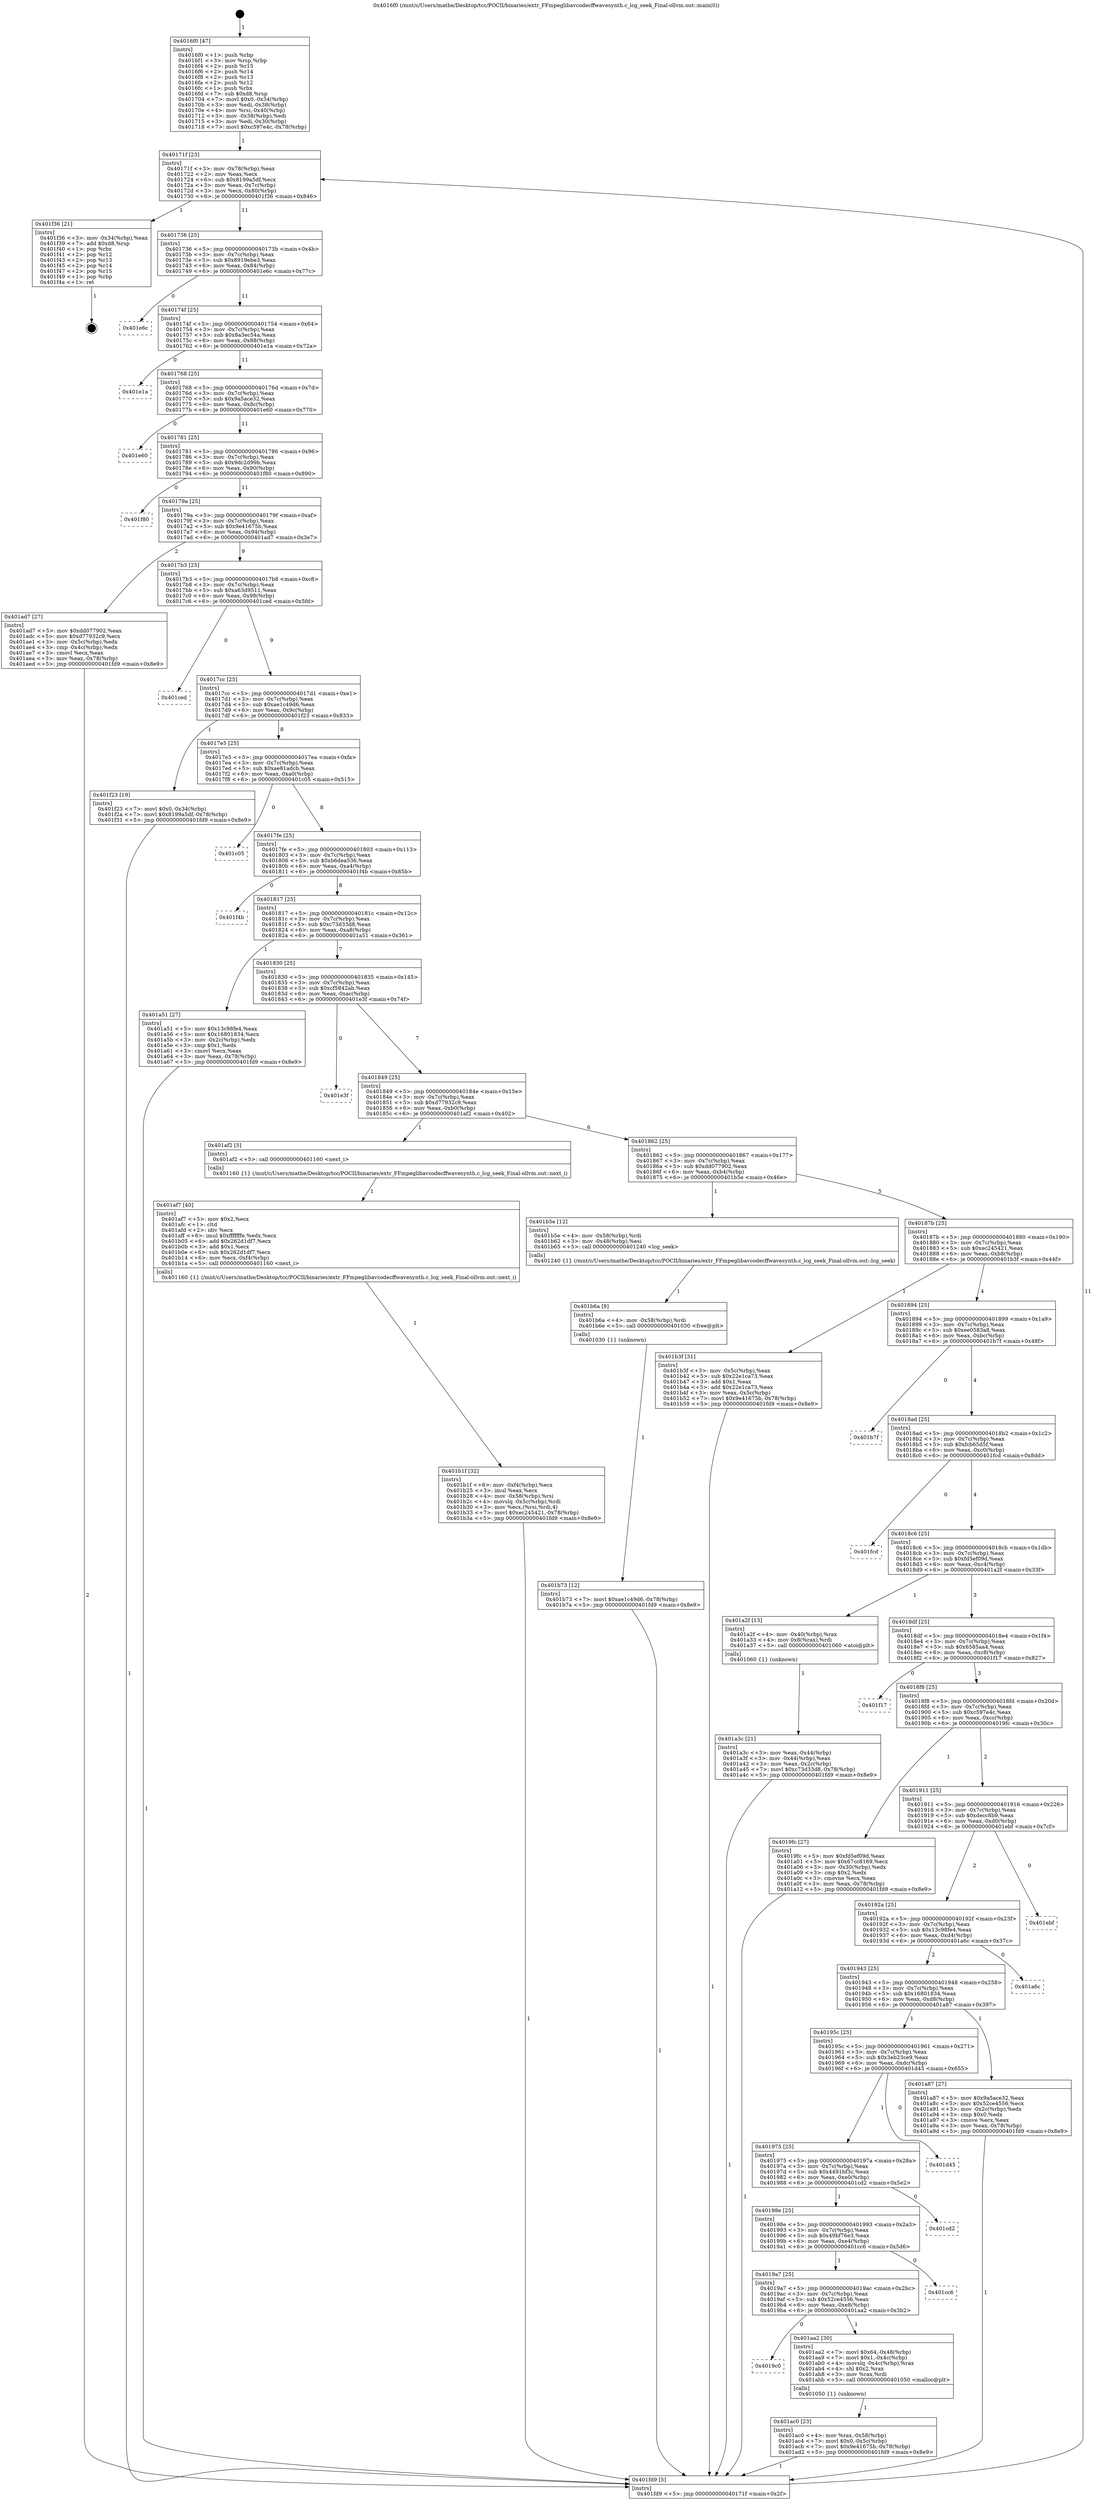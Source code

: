 digraph "0x4016f0" {
  label = "0x4016f0 (/mnt/c/Users/mathe/Desktop/tcc/POCII/binaries/extr_FFmpeglibavcodecffwavesynth.c_lcg_seek_Final-ollvm.out::main(0))"
  labelloc = "t"
  node[shape=record]

  Entry [label="",width=0.3,height=0.3,shape=circle,fillcolor=black,style=filled]
  "0x40171f" [label="{
     0x40171f [23]\l
     | [instrs]\l
     &nbsp;&nbsp;0x40171f \<+3\>: mov -0x78(%rbp),%eax\l
     &nbsp;&nbsp;0x401722 \<+2\>: mov %eax,%ecx\l
     &nbsp;&nbsp;0x401724 \<+6\>: sub $0x8199a5df,%ecx\l
     &nbsp;&nbsp;0x40172a \<+3\>: mov %eax,-0x7c(%rbp)\l
     &nbsp;&nbsp;0x40172d \<+3\>: mov %ecx,-0x80(%rbp)\l
     &nbsp;&nbsp;0x401730 \<+6\>: je 0000000000401f36 \<main+0x846\>\l
  }"]
  "0x401f36" [label="{
     0x401f36 [21]\l
     | [instrs]\l
     &nbsp;&nbsp;0x401f36 \<+3\>: mov -0x34(%rbp),%eax\l
     &nbsp;&nbsp;0x401f39 \<+7\>: add $0xd8,%rsp\l
     &nbsp;&nbsp;0x401f40 \<+1\>: pop %rbx\l
     &nbsp;&nbsp;0x401f41 \<+2\>: pop %r12\l
     &nbsp;&nbsp;0x401f43 \<+2\>: pop %r13\l
     &nbsp;&nbsp;0x401f45 \<+2\>: pop %r14\l
     &nbsp;&nbsp;0x401f47 \<+2\>: pop %r15\l
     &nbsp;&nbsp;0x401f49 \<+1\>: pop %rbp\l
     &nbsp;&nbsp;0x401f4a \<+1\>: ret\l
  }"]
  "0x401736" [label="{
     0x401736 [25]\l
     | [instrs]\l
     &nbsp;&nbsp;0x401736 \<+5\>: jmp 000000000040173b \<main+0x4b\>\l
     &nbsp;&nbsp;0x40173b \<+3\>: mov -0x7c(%rbp),%eax\l
     &nbsp;&nbsp;0x40173e \<+5\>: sub $0x8919ebe3,%eax\l
     &nbsp;&nbsp;0x401743 \<+6\>: mov %eax,-0x84(%rbp)\l
     &nbsp;&nbsp;0x401749 \<+6\>: je 0000000000401e6c \<main+0x77c\>\l
  }"]
  Exit [label="",width=0.3,height=0.3,shape=circle,fillcolor=black,style=filled,peripheries=2]
  "0x401e6c" [label="{
     0x401e6c\l
  }", style=dashed]
  "0x40174f" [label="{
     0x40174f [25]\l
     | [instrs]\l
     &nbsp;&nbsp;0x40174f \<+5\>: jmp 0000000000401754 \<main+0x64\>\l
     &nbsp;&nbsp;0x401754 \<+3\>: mov -0x7c(%rbp),%eax\l
     &nbsp;&nbsp;0x401757 \<+5\>: sub $0x8a3ec54a,%eax\l
     &nbsp;&nbsp;0x40175c \<+6\>: mov %eax,-0x88(%rbp)\l
     &nbsp;&nbsp;0x401762 \<+6\>: je 0000000000401e1a \<main+0x72a\>\l
  }"]
  "0x401b73" [label="{
     0x401b73 [12]\l
     | [instrs]\l
     &nbsp;&nbsp;0x401b73 \<+7\>: movl $0xae1c49d6,-0x78(%rbp)\l
     &nbsp;&nbsp;0x401b7a \<+5\>: jmp 0000000000401fd9 \<main+0x8e9\>\l
  }"]
  "0x401e1a" [label="{
     0x401e1a\l
  }", style=dashed]
  "0x401768" [label="{
     0x401768 [25]\l
     | [instrs]\l
     &nbsp;&nbsp;0x401768 \<+5\>: jmp 000000000040176d \<main+0x7d\>\l
     &nbsp;&nbsp;0x40176d \<+3\>: mov -0x7c(%rbp),%eax\l
     &nbsp;&nbsp;0x401770 \<+5\>: sub $0x9a5ace32,%eax\l
     &nbsp;&nbsp;0x401775 \<+6\>: mov %eax,-0x8c(%rbp)\l
     &nbsp;&nbsp;0x40177b \<+6\>: je 0000000000401e60 \<main+0x770\>\l
  }"]
  "0x401b6a" [label="{
     0x401b6a [9]\l
     | [instrs]\l
     &nbsp;&nbsp;0x401b6a \<+4\>: mov -0x58(%rbp),%rdi\l
     &nbsp;&nbsp;0x401b6e \<+5\>: call 0000000000401030 \<free@plt\>\l
     | [calls]\l
     &nbsp;&nbsp;0x401030 \{1\} (unknown)\l
  }"]
  "0x401e60" [label="{
     0x401e60\l
  }", style=dashed]
  "0x401781" [label="{
     0x401781 [25]\l
     | [instrs]\l
     &nbsp;&nbsp;0x401781 \<+5\>: jmp 0000000000401786 \<main+0x96\>\l
     &nbsp;&nbsp;0x401786 \<+3\>: mov -0x7c(%rbp),%eax\l
     &nbsp;&nbsp;0x401789 \<+5\>: sub $0x9dc2d99b,%eax\l
     &nbsp;&nbsp;0x40178e \<+6\>: mov %eax,-0x90(%rbp)\l
     &nbsp;&nbsp;0x401794 \<+6\>: je 0000000000401f80 \<main+0x890\>\l
  }"]
  "0x401b1f" [label="{
     0x401b1f [32]\l
     | [instrs]\l
     &nbsp;&nbsp;0x401b1f \<+6\>: mov -0xf4(%rbp),%ecx\l
     &nbsp;&nbsp;0x401b25 \<+3\>: imul %eax,%ecx\l
     &nbsp;&nbsp;0x401b28 \<+4\>: mov -0x58(%rbp),%rsi\l
     &nbsp;&nbsp;0x401b2c \<+4\>: movslq -0x5c(%rbp),%rdi\l
     &nbsp;&nbsp;0x401b30 \<+3\>: mov %ecx,(%rsi,%rdi,4)\l
     &nbsp;&nbsp;0x401b33 \<+7\>: movl $0xec245421,-0x78(%rbp)\l
     &nbsp;&nbsp;0x401b3a \<+5\>: jmp 0000000000401fd9 \<main+0x8e9\>\l
  }"]
  "0x401f80" [label="{
     0x401f80\l
  }", style=dashed]
  "0x40179a" [label="{
     0x40179a [25]\l
     | [instrs]\l
     &nbsp;&nbsp;0x40179a \<+5\>: jmp 000000000040179f \<main+0xaf\>\l
     &nbsp;&nbsp;0x40179f \<+3\>: mov -0x7c(%rbp),%eax\l
     &nbsp;&nbsp;0x4017a2 \<+5\>: sub $0x9e41675b,%eax\l
     &nbsp;&nbsp;0x4017a7 \<+6\>: mov %eax,-0x94(%rbp)\l
     &nbsp;&nbsp;0x4017ad \<+6\>: je 0000000000401ad7 \<main+0x3e7\>\l
  }"]
  "0x401af7" [label="{
     0x401af7 [40]\l
     | [instrs]\l
     &nbsp;&nbsp;0x401af7 \<+5\>: mov $0x2,%ecx\l
     &nbsp;&nbsp;0x401afc \<+1\>: cltd\l
     &nbsp;&nbsp;0x401afd \<+2\>: idiv %ecx\l
     &nbsp;&nbsp;0x401aff \<+6\>: imul $0xfffffffe,%edx,%ecx\l
     &nbsp;&nbsp;0x401b05 \<+6\>: add $0x262d1df7,%ecx\l
     &nbsp;&nbsp;0x401b0b \<+3\>: add $0x1,%ecx\l
     &nbsp;&nbsp;0x401b0e \<+6\>: sub $0x262d1df7,%ecx\l
     &nbsp;&nbsp;0x401b14 \<+6\>: mov %ecx,-0xf4(%rbp)\l
     &nbsp;&nbsp;0x401b1a \<+5\>: call 0000000000401160 \<next_i\>\l
     | [calls]\l
     &nbsp;&nbsp;0x401160 \{1\} (/mnt/c/Users/mathe/Desktop/tcc/POCII/binaries/extr_FFmpeglibavcodecffwavesynth.c_lcg_seek_Final-ollvm.out::next_i)\l
  }"]
  "0x401ad7" [label="{
     0x401ad7 [27]\l
     | [instrs]\l
     &nbsp;&nbsp;0x401ad7 \<+5\>: mov $0xdd077902,%eax\l
     &nbsp;&nbsp;0x401adc \<+5\>: mov $0xd77932c9,%ecx\l
     &nbsp;&nbsp;0x401ae1 \<+3\>: mov -0x5c(%rbp),%edx\l
     &nbsp;&nbsp;0x401ae4 \<+3\>: cmp -0x4c(%rbp),%edx\l
     &nbsp;&nbsp;0x401ae7 \<+3\>: cmovl %ecx,%eax\l
     &nbsp;&nbsp;0x401aea \<+3\>: mov %eax,-0x78(%rbp)\l
     &nbsp;&nbsp;0x401aed \<+5\>: jmp 0000000000401fd9 \<main+0x8e9\>\l
  }"]
  "0x4017b3" [label="{
     0x4017b3 [25]\l
     | [instrs]\l
     &nbsp;&nbsp;0x4017b3 \<+5\>: jmp 00000000004017b8 \<main+0xc8\>\l
     &nbsp;&nbsp;0x4017b8 \<+3\>: mov -0x7c(%rbp),%eax\l
     &nbsp;&nbsp;0x4017bb \<+5\>: sub $0xa63d9511,%eax\l
     &nbsp;&nbsp;0x4017c0 \<+6\>: mov %eax,-0x98(%rbp)\l
     &nbsp;&nbsp;0x4017c6 \<+6\>: je 0000000000401ced \<main+0x5fd\>\l
  }"]
  "0x401ac0" [label="{
     0x401ac0 [23]\l
     | [instrs]\l
     &nbsp;&nbsp;0x401ac0 \<+4\>: mov %rax,-0x58(%rbp)\l
     &nbsp;&nbsp;0x401ac4 \<+7\>: movl $0x0,-0x5c(%rbp)\l
     &nbsp;&nbsp;0x401acb \<+7\>: movl $0x9e41675b,-0x78(%rbp)\l
     &nbsp;&nbsp;0x401ad2 \<+5\>: jmp 0000000000401fd9 \<main+0x8e9\>\l
  }"]
  "0x401ced" [label="{
     0x401ced\l
  }", style=dashed]
  "0x4017cc" [label="{
     0x4017cc [25]\l
     | [instrs]\l
     &nbsp;&nbsp;0x4017cc \<+5\>: jmp 00000000004017d1 \<main+0xe1\>\l
     &nbsp;&nbsp;0x4017d1 \<+3\>: mov -0x7c(%rbp),%eax\l
     &nbsp;&nbsp;0x4017d4 \<+5\>: sub $0xae1c49d6,%eax\l
     &nbsp;&nbsp;0x4017d9 \<+6\>: mov %eax,-0x9c(%rbp)\l
     &nbsp;&nbsp;0x4017df \<+6\>: je 0000000000401f23 \<main+0x833\>\l
  }"]
  "0x4019c0" [label="{
     0x4019c0\l
  }", style=dashed]
  "0x401f23" [label="{
     0x401f23 [19]\l
     | [instrs]\l
     &nbsp;&nbsp;0x401f23 \<+7\>: movl $0x0,-0x34(%rbp)\l
     &nbsp;&nbsp;0x401f2a \<+7\>: movl $0x8199a5df,-0x78(%rbp)\l
     &nbsp;&nbsp;0x401f31 \<+5\>: jmp 0000000000401fd9 \<main+0x8e9\>\l
  }"]
  "0x4017e5" [label="{
     0x4017e5 [25]\l
     | [instrs]\l
     &nbsp;&nbsp;0x4017e5 \<+5\>: jmp 00000000004017ea \<main+0xfa\>\l
     &nbsp;&nbsp;0x4017ea \<+3\>: mov -0x7c(%rbp),%eax\l
     &nbsp;&nbsp;0x4017ed \<+5\>: sub $0xae81adcb,%eax\l
     &nbsp;&nbsp;0x4017f2 \<+6\>: mov %eax,-0xa0(%rbp)\l
     &nbsp;&nbsp;0x4017f8 \<+6\>: je 0000000000401c05 \<main+0x515\>\l
  }"]
  "0x401aa2" [label="{
     0x401aa2 [30]\l
     | [instrs]\l
     &nbsp;&nbsp;0x401aa2 \<+7\>: movl $0x64,-0x48(%rbp)\l
     &nbsp;&nbsp;0x401aa9 \<+7\>: movl $0x1,-0x4c(%rbp)\l
     &nbsp;&nbsp;0x401ab0 \<+4\>: movslq -0x4c(%rbp),%rax\l
     &nbsp;&nbsp;0x401ab4 \<+4\>: shl $0x2,%rax\l
     &nbsp;&nbsp;0x401ab8 \<+3\>: mov %rax,%rdi\l
     &nbsp;&nbsp;0x401abb \<+5\>: call 0000000000401050 \<malloc@plt\>\l
     | [calls]\l
     &nbsp;&nbsp;0x401050 \{1\} (unknown)\l
  }"]
  "0x401c05" [label="{
     0x401c05\l
  }", style=dashed]
  "0x4017fe" [label="{
     0x4017fe [25]\l
     | [instrs]\l
     &nbsp;&nbsp;0x4017fe \<+5\>: jmp 0000000000401803 \<main+0x113\>\l
     &nbsp;&nbsp;0x401803 \<+3\>: mov -0x7c(%rbp),%eax\l
     &nbsp;&nbsp;0x401806 \<+5\>: sub $0xb6dea536,%eax\l
     &nbsp;&nbsp;0x40180b \<+6\>: mov %eax,-0xa4(%rbp)\l
     &nbsp;&nbsp;0x401811 \<+6\>: je 0000000000401f4b \<main+0x85b\>\l
  }"]
  "0x4019a7" [label="{
     0x4019a7 [25]\l
     | [instrs]\l
     &nbsp;&nbsp;0x4019a7 \<+5\>: jmp 00000000004019ac \<main+0x2bc\>\l
     &nbsp;&nbsp;0x4019ac \<+3\>: mov -0x7c(%rbp),%eax\l
     &nbsp;&nbsp;0x4019af \<+5\>: sub $0x52ce4556,%eax\l
     &nbsp;&nbsp;0x4019b4 \<+6\>: mov %eax,-0xe8(%rbp)\l
     &nbsp;&nbsp;0x4019ba \<+6\>: je 0000000000401aa2 \<main+0x3b2\>\l
  }"]
  "0x401f4b" [label="{
     0x401f4b\l
  }", style=dashed]
  "0x401817" [label="{
     0x401817 [25]\l
     | [instrs]\l
     &nbsp;&nbsp;0x401817 \<+5\>: jmp 000000000040181c \<main+0x12c\>\l
     &nbsp;&nbsp;0x40181c \<+3\>: mov -0x7c(%rbp),%eax\l
     &nbsp;&nbsp;0x40181f \<+5\>: sub $0xc73d33d8,%eax\l
     &nbsp;&nbsp;0x401824 \<+6\>: mov %eax,-0xa8(%rbp)\l
     &nbsp;&nbsp;0x40182a \<+6\>: je 0000000000401a51 \<main+0x361\>\l
  }"]
  "0x401cc6" [label="{
     0x401cc6\l
  }", style=dashed]
  "0x401a51" [label="{
     0x401a51 [27]\l
     | [instrs]\l
     &nbsp;&nbsp;0x401a51 \<+5\>: mov $0x13c98fe4,%eax\l
     &nbsp;&nbsp;0x401a56 \<+5\>: mov $0x16801834,%ecx\l
     &nbsp;&nbsp;0x401a5b \<+3\>: mov -0x2c(%rbp),%edx\l
     &nbsp;&nbsp;0x401a5e \<+3\>: cmp $0x1,%edx\l
     &nbsp;&nbsp;0x401a61 \<+3\>: cmovl %ecx,%eax\l
     &nbsp;&nbsp;0x401a64 \<+3\>: mov %eax,-0x78(%rbp)\l
     &nbsp;&nbsp;0x401a67 \<+5\>: jmp 0000000000401fd9 \<main+0x8e9\>\l
  }"]
  "0x401830" [label="{
     0x401830 [25]\l
     | [instrs]\l
     &nbsp;&nbsp;0x401830 \<+5\>: jmp 0000000000401835 \<main+0x145\>\l
     &nbsp;&nbsp;0x401835 \<+3\>: mov -0x7c(%rbp),%eax\l
     &nbsp;&nbsp;0x401838 \<+5\>: sub $0xcf5842ab,%eax\l
     &nbsp;&nbsp;0x40183d \<+6\>: mov %eax,-0xac(%rbp)\l
     &nbsp;&nbsp;0x401843 \<+6\>: je 0000000000401e3f \<main+0x74f\>\l
  }"]
  "0x40198e" [label="{
     0x40198e [25]\l
     | [instrs]\l
     &nbsp;&nbsp;0x40198e \<+5\>: jmp 0000000000401993 \<main+0x2a3\>\l
     &nbsp;&nbsp;0x401993 \<+3\>: mov -0x7c(%rbp),%eax\l
     &nbsp;&nbsp;0x401996 \<+5\>: sub $0x49bf76e3,%eax\l
     &nbsp;&nbsp;0x40199b \<+6\>: mov %eax,-0xe4(%rbp)\l
     &nbsp;&nbsp;0x4019a1 \<+6\>: je 0000000000401cc6 \<main+0x5d6\>\l
  }"]
  "0x401e3f" [label="{
     0x401e3f\l
  }", style=dashed]
  "0x401849" [label="{
     0x401849 [25]\l
     | [instrs]\l
     &nbsp;&nbsp;0x401849 \<+5\>: jmp 000000000040184e \<main+0x15e\>\l
     &nbsp;&nbsp;0x40184e \<+3\>: mov -0x7c(%rbp),%eax\l
     &nbsp;&nbsp;0x401851 \<+5\>: sub $0xd77932c9,%eax\l
     &nbsp;&nbsp;0x401856 \<+6\>: mov %eax,-0xb0(%rbp)\l
     &nbsp;&nbsp;0x40185c \<+6\>: je 0000000000401af2 \<main+0x402\>\l
  }"]
  "0x401cd2" [label="{
     0x401cd2\l
  }", style=dashed]
  "0x401af2" [label="{
     0x401af2 [5]\l
     | [instrs]\l
     &nbsp;&nbsp;0x401af2 \<+5\>: call 0000000000401160 \<next_i\>\l
     | [calls]\l
     &nbsp;&nbsp;0x401160 \{1\} (/mnt/c/Users/mathe/Desktop/tcc/POCII/binaries/extr_FFmpeglibavcodecffwavesynth.c_lcg_seek_Final-ollvm.out::next_i)\l
  }"]
  "0x401862" [label="{
     0x401862 [25]\l
     | [instrs]\l
     &nbsp;&nbsp;0x401862 \<+5\>: jmp 0000000000401867 \<main+0x177\>\l
     &nbsp;&nbsp;0x401867 \<+3\>: mov -0x7c(%rbp),%eax\l
     &nbsp;&nbsp;0x40186a \<+5\>: sub $0xdd077902,%eax\l
     &nbsp;&nbsp;0x40186f \<+6\>: mov %eax,-0xb4(%rbp)\l
     &nbsp;&nbsp;0x401875 \<+6\>: je 0000000000401b5e \<main+0x46e\>\l
  }"]
  "0x401975" [label="{
     0x401975 [25]\l
     | [instrs]\l
     &nbsp;&nbsp;0x401975 \<+5\>: jmp 000000000040197a \<main+0x28a\>\l
     &nbsp;&nbsp;0x40197a \<+3\>: mov -0x7c(%rbp),%eax\l
     &nbsp;&nbsp;0x40197d \<+5\>: sub $0x4491bf3c,%eax\l
     &nbsp;&nbsp;0x401982 \<+6\>: mov %eax,-0xe0(%rbp)\l
     &nbsp;&nbsp;0x401988 \<+6\>: je 0000000000401cd2 \<main+0x5e2\>\l
  }"]
  "0x401b5e" [label="{
     0x401b5e [12]\l
     | [instrs]\l
     &nbsp;&nbsp;0x401b5e \<+4\>: mov -0x58(%rbp),%rdi\l
     &nbsp;&nbsp;0x401b62 \<+3\>: mov -0x48(%rbp),%esi\l
     &nbsp;&nbsp;0x401b65 \<+5\>: call 0000000000401240 \<lcg_seek\>\l
     | [calls]\l
     &nbsp;&nbsp;0x401240 \{1\} (/mnt/c/Users/mathe/Desktop/tcc/POCII/binaries/extr_FFmpeglibavcodecffwavesynth.c_lcg_seek_Final-ollvm.out::lcg_seek)\l
  }"]
  "0x40187b" [label="{
     0x40187b [25]\l
     | [instrs]\l
     &nbsp;&nbsp;0x40187b \<+5\>: jmp 0000000000401880 \<main+0x190\>\l
     &nbsp;&nbsp;0x401880 \<+3\>: mov -0x7c(%rbp),%eax\l
     &nbsp;&nbsp;0x401883 \<+5\>: sub $0xec245421,%eax\l
     &nbsp;&nbsp;0x401888 \<+6\>: mov %eax,-0xb8(%rbp)\l
     &nbsp;&nbsp;0x40188e \<+6\>: je 0000000000401b3f \<main+0x44f\>\l
  }"]
  "0x401d45" [label="{
     0x401d45\l
  }", style=dashed]
  "0x401b3f" [label="{
     0x401b3f [31]\l
     | [instrs]\l
     &nbsp;&nbsp;0x401b3f \<+3\>: mov -0x5c(%rbp),%eax\l
     &nbsp;&nbsp;0x401b42 \<+5\>: sub $0x22e1ca73,%eax\l
     &nbsp;&nbsp;0x401b47 \<+3\>: add $0x1,%eax\l
     &nbsp;&nbsp;0x401b4a \<+5\>: add $0x22e1ca73,%eax\l
     &nbsp;&nbsp;0x401b4f \<+3\>: mov %eax,-0x5c(%rbp)\l
     &nbsp;&nbsp;0x401b52 \<+7\>: movl $0x9e41675b,-0x78(%rbp)\l
     &nbsp;&nbsp;0x401b59 \<+5\>: jmp 0000000000401fd9 \<main+0x8e9\>\l
  }"]
  "0x401894" [label="{
     0x401894 [25]\l
     | [instrs]\l
     &nbsp;&nbsp;0x401894 \<+5\>: jmp 0000000000401899 \<main+0x1a9\>\l
     &nbsp;&nbsp;0x401899 \<+3\>: mov -0x7c(%rbp),%eax\l
     &nbsp;&nbsp;0x40189c \<+5\>: sub $0xee0583a8,%eax\l
     &nbsp;&nbsp;0x4018a1 \<+6\>: mov %eax,-0xbc(%rbp)\l
     &nbsp;&nbsp;0x4018a7 \<+6\>: je 0000000000401b7f \<main+0x48f\>\l
  }"]
  "0x40195c" [label="{
     0x40195c [25]\l
     | [instrs]\l
     &nbsp;&nbsp;0x40195c \<+5\>: jmp 0000000000401961 \<main+0x271\>\l
     &nbsp;&nbsp;0x401961 \<+3\>: mov -0x7c(%rbp),%eax\l
     &nbsp;&nbsp;0x401964 \<+5\>: sub $0x3eb23ce9,%eax\l
     &nbsp;&nbsp;0x401969 \<+6\>: mov %eax,-0xdc(%rbp)\l
     &nbsp;&nbsp;0x40196f \<+6\>: je 0000000000401d45 \<main+0x655\>\l
  }"]
  "0x401b7f" [label="{
     0x401b7f\l
  }", style=dashed]
  "0x4018ad" [label="{
     0x4018ad [25]\l
     | [instrs]\l
     &nbsp;&nbsp;0x4018ad \<+5\>: jmp 00000000004018b2 \<main+0x1c2\>\l
     &nbsp;&nbsp;0x4018b2 \<+3\>: mov -0x7c(%rbp),%eax\l
     &nbsp;&nbsp;0x4018b5 \<+5\>: sub $0xfcb65d5f,%eax\l
     &nbsp;&nbsp;0x4018ba \<+6\>: mov %eax,-0xc0(%rbp)\l
     &nbsp;&nbsp;0x4018c0 \<+6\>: je 0000000000401fcd \<main+0x8dd\>\l
  }"]
  "0x401a87" [label="{
     0x401a87 [27]\l
     | [instrs]\l
     &nbsp;&nbsp;0x401a87 \<+5\>: mov $0x9a5ace32,%eax\l
     &nbsp;&nbsp;0x401a8c \<+5\>: mov $0x52ce4556,%ecx\l
     &nbsp;&nbsp;0x401a91 \<+3\>: mov -0x2c(%rbp),%edx\l
     &nbsp;&nbsp;0x401a94 \<+3\>: cmp $0x0,%edx\l
     &nbsp;&nbsp;0x401a97 \<+3\>: cmove %ecx,%eax\l
     &nbsp;&nbsp;0x401a9a \<+3\>: mov %eax,-0x78(%rbp)\l
     &nbsp;&nbsp;0x401a9d \<+5\>: jmp 0000000000401fd9 \<main+0x8e9\>\l
  }"]
  "0x401fcd" [label="{
     0x401fcd\l
  }", style=dashed]
  "0x4018c6" [label="{
     0x4018c6 [25]\l
     | [instrs]\l
     &nbsp;&nbsp;0x4018c6 \<+5\>: jmp 00000000004018cb \<main+0x1db\>\l
     &nbsp;&nbsp;0x4018cb \<+3\>: mov -0x7c(%rbp),%eax\l
     &nbsp;&nbsp;0x4018ce \<+5\>: sub $0xfd5ef09d,%eax\l
     &nbsp;&nbsp;0x4018d3 \<+6\>: mov %eax,-0xc4(%rbp)\l
     &nbsp;&nbsp;0x4018d9 \<+6\>: je 0000000000401a2f \<main+0x33f\>\l
  }"]
  "0x401943" [label="{
     0x401943 [25]\l
     | [instrs]\l
     &nbsp;&nbsp;0x401943 \<+5\>: jmp 0000000000401948 \<main+0x258\>\l
     &nbsp;&nbsp;0x401948 \<+3\>: mov -0x7c(%rbp),%eax\l
     &nbsp;&nbsp;0x40194b \<+5\>: sub $0x16801834,%eax\l
     &nbsp;&nbsp;0x401950 \<+6\>: mov %eax,-0xd8(%rbp)\l
     &nbsp;&nbsp;0x401956 \<+6\>: je 0000000000401a87 \<main+0x397\>\l
  }"]
  "0x401a2f" [label="{
     0x401a2f [13]\l
     | [instrs]\l
     &nbsp;&nbsp;0x401a2f \<+4\>: mov -0x40(%rbp),%rax\l
     &nbsp;&nbsp;0x401a33 \<+4\>: mov 0x8(%rax),%rdi\l
     &nbsp;&nbsp;0x401a37 \<+5\>: call 0000000000401060 \<atoi@plt\>\l
     | [calls]\l
     &nbsp;&nbsp;0x401060 \{1\} (unknown)\l
  }"]
  "0x4018df" [label="{
     0x4018df [25]\l
     | [instrs]\l
     &nbsp;&nbsp;0x4018df \<+5\>: jmp 00000000004018e4 \<main+0x1f4\>\l
     &nbsp;&nbsp;0x4018e4 \<+3\>: mov -0x7c(%rbp),%eax\l
     &nbsp;&nbsp;0x4018e7 \<+5\>: sub $0x6585aa4,%eax\l
     &nbsp;&nbsp;0x4018ec \<+6\>: mov %eax,-0xc8(%rbp)\l
     &nbsp;&nbsp;0x4018f2 \<+6\>: je 0000000000401f17 \<main+0x827\>\l
  }"]
  "0x401a6c" [label="{
     0x401a6c\l
  }", style=dashed]
  "0x401f17" [label="{
     0x401f17\l
  }", style=dashed]
  "0x4018f8" [label="{
     0x4018f8 [25]\l
     | [instrs]\l
     &nbsp;&nbsp;0x4018f8 \<+5\>: jmp 00000000004018fd \<main+0x20d\>\l
     &nbsp;&nbsp;0x4018fd \<+3\>: mov -0x7c(%rbp),%eax\l
     &nbsp;&nbsp;0x401900 \<+5\>: sub $0xc597e4c,%eax\l
     &nbsp;&nbsp;0x401905 \<+6\>: mov %eax,-0xcc(%rbp)\l
     &nbsp;&nbsp;0x40190b \<+6\>: je 00000000004019fc \<main+0x30c\>\l
  }"]
  "0x40192a" [label="{
     0x40192a [25]\l
     | [instrs]\l
     &nbsp;&nbsp;0x40192a \<+5\>: jmp 000000000040192f \<main+0x23f\>\l
     &nbsp;&nbsp;0x40192f \<+3\>: mov -0x7c(%rbp),%eax\l
     &nbsp;&nbsp;0x401932 \<+5\>: sub $0x13c98fe4,%eax\l
     &nbsp;&nbsp;0x401937 \<+6\>: mov %eax,-0xd4(%rbp)\l
     &nbsp;&nbsp;0x40193d \<+6\>: je 0000000000401a6c \<main+0x37c\>\l
  }"]
  "0x4019fc" [label="{
     0x4019fc [27]\l
     | [instrs]\l
     &nbsp;&nbsp;0x4019fc \<+5\>: mov $0xfd5ef09d,%eax\l
     &nbsp;&nbsp;0x401a01 \<+5\>: mov $0x67cc8169,%ecx\l
     &nbsp;&nbsp;0x401a06 \<+3\>: mov -0x30(%rbp),%edx\l
     &nbsp;&nbsp;0x401a09 \<+3\>: cmp $0x2,%edx\l
     &nbsp;&nbsp;0x401a0c \<+3\>: cmovne %ecx,%eax\l
     &nbsp;&nbsp;0x401a0f \<+3\>: mov %eax,-0x78(%rbp)\l
     &nbsp;&nbsp;0x401a12 \<+5\>: jmp 0000000000401fd9 \<main+0x8e9\>\l
  }"]
  "0x401911" [label="{
     0x401911 [25]\l
     | [instrs]\l
     &nbsp;&nbsp;0x401911 \<+5\>: jmp 0000000000401916 \<main+0x226\>\l
     &nbsp;&nbsp;0x401916 \<+3\>: mov -0x7c(%rbp),%eax\l
     &nbsp;&nbsp;0x401919 \<+5\>: sub $0xdecc8b9,%eax\l
     &nbsp;&nbsp;0x40191e \<+6\>: mov %eax,-0xd0(%rbp)\l
     &nbsp;&nbsp;0x401924 \<+6\>: je 0000000000401ebf \<main+0x7cf\>\l
  }"]
  "0x401fd9" [label="{
     0x401fd9 [5]\l
     | [instrs]\l
     &nbsp;&nbsp;0x401fd9 \<+5\>: jmp 000000000040171f \<main+0x2f\>\l
  }"]
  "0x4016f0" [label="{
     0x4016f0 [47]\l
     | [instrs]\l
     &nbsp;&nbsp;0x4016f0 \<+1\>: push %rbp\l
     &nbsp;&nbsp;0x4016f1 \<+3\>: mov %rsp,%rbp\l
     &nbsp;&nbsp;0x4016f4 \<+2\>: push %r15\l
     &nbsp;&nbsp;0x4016f6 \<+2\>: push %r14\l
     &nbsp;&nbsp;0x4016f8 \<+2\>: push %r13\l
     &nbsp;&nbsp;0x4016fa \<+2\>: push %r12\l
     &nbsp;&nbsp;0x4016fc \<+1\>: push %rbx\l
     &nbsp;&nbsp;0x4016fd \<+7\>: sub $0xd8,%rsp\l
     &nbsp;&nbsp;0x401704 \<+7\>: movl $0x0,-0x34(%rbp)\l
     &nbsp;&nbsp;0x40170b \<+3\>: mov %edi,-0x38(%rbp)\l
     &nbsp;&nbsp;0x40170e \<+4\>: mov %rsi,-0x40(%rbp)\l
     &nbsp;&nbsp;0x401712 \<+3\>: mov -0x38(%rbp),%edi\l
     &nbsp;&nbsp;0x401715 \<+3\>: mov %edi,-0x30(%rbp)\l
     &nbsp;&nbsp;0x401718 \<+7\>: movl $0xc597e4c,-0x78(%rbp)\l
  }"]
  "0x401a3c" [label="{
     0x401a3c [21]\l
     | [instrs]\l
     &nbsp;&nbsp;0x401a3c \<+3\>: mov %eax,-0x44(%rbp)\l
     &nbsp;&nbsp;0x401a3f \<+3\>: mov -0x44(%rbp),%eax\l
     &nbsp;&nbsp;0x401a42 \<+3\>: mov %eax,-0x2c(%rbp)\l
     &nbsp;&nbsp;0x401a45 \<+7\>: movl $0xc73d33d8,-0x78(%rbp)\l
     &nbsp;&nbsp;0x401a4c \<+5\>: jmp 0000000000401fd9 \<main+0x8e9\>\l
  }"]
  "0x401ebf" [label="{
     0x401ebf\l
  }", style=dashed]
  Entry -> "0x4016f0" [label=" 1"]
  "0x40171f" -> "0x401f36" [label=" 1"]
  "0x40171f" -> "0x401736" [label=" 11"]
  "0x401f36" -> Exit [label=" 1"]
  "0x401736" -> "0x401e6c" [label=" 0"]
  "0x401736" -> "0x40174f" [label=" 11"]
  "0x401f23" -> "0x401fd9" [label=" 1"]
  "0x40174f" -> "0x401e1a" [label=" 0"]
  "0x40174f" -> "0x401768" [label=" 11"]
  "0x401b73" -> "0x401fd9" [label=" 1"]
  "0x401768" -> "0x401e60" [label=" 0"]
  "0x401768" -> "0x401781" [label=" 11"]
  "0x401b6a" -> "0x401b73" [label=" 1"]
  "0x401781" -> "0x401f80" [label=" 0"]
  "0x401781" -> "0x40179a" [label=" 11"]
  "0x401b5e" -> "0x401b6a" [label=" 1"]
  "0x40179a" -> "0x401ad7" [label=" 2"]
  "0x40179a" -> "0x4017b3" [label=" 9"]
  "0x401b3f" -> "0x401fd9" [label=" 1"]
  "0x4017b3" -> "0x401ced" [label=" 0"]
  "0x4017b3" -> "0x4017cc" [label=" 9"]
  "0x401b1f" -> "0x401fd9" [label=" 1"]
  "0x4017cc" -> "0x401f23" [label=" 1"]
  "0x4017cc" -> "0x4017e5" [label=" 8"]
  "0x401af7" -> "0x401b1f" [label=" 1"]
  "0x4017e5" -> "0x401c05" [label=" 0"]
  "0x4017e5" -> "0x4017fe" [label=" 8"]
  "0x401af2" -> "0x401af7" [label=" 1"]
  "0x4017fe" -> "0x401f4b" [label=" 0"]
  "0x4017fe" -> "0x401817" [label=" 8"]
  "0x401ac0" -> "0x401fd9" [label=" 1"]
  "0x401817" -> "0x401a51" [label=" 1"]
  "0x401817" -> "0x401830" [label=" 7"]
  "0x401aa2" -> "0x401ac0" [label=" 1"]
  "0x401830" -> "0x401e3f" [label=" 0"]
  "0x401830" -> "0x401849" [label=" 7"]
  "0x4019a7" -> "0x401aa2" [label=" 1"]
  "0x401849" -> "0x401af2" [label=" 1"]
  "0x401849" -> "0x401862" [label=" 6"]
  "0x401ad7" -> "0x401fd9" [label=" 2"]
  "0x401862" -> "0x401b5e" [label=" 1"]
  "0x401862" -> "0x40187b" [label=" 5"]
  "0x40198e" -> "0x401cc6" [label=" 0"]
  "0x40187b" -> "0x401b3f" [label=" 1"]
  "0x40187b" -> "0x401894" [label=" 4"]
  "0x4019a7" -> "0x4019c0" [label=" 0"]
  "0x401894" -> "0x401b7f" [label=" 0"]
  "0x401894" -> "0x4018ad" [label=" 4"]
  "0x401975" -> "0x401cd2" [label=" 0"]
  "0x4018ad" -> "0x401fcd" [label=" 0"]
  "0x4018ad" -> "0x4018c6" [label=" 4"]
  "0x40198e" -> "0x4019a7" [label=" 1"]
  "0x4018c6" -> "0x401a2f" [label=" 1"]
  "0x4018c6" -> "0x4018df" [label=" 3"]
  "0x40195c" -> "0x401d45" [label=" 0"]
  "0x4018df" -> "0x401f17" [label=" 0"]
  "0x4018df" -> "0x4018f8" [label=" 3"]
  "0x401975" -> "0x40198e" [label=" 1"]
  "0x4018f8" -> "0x4019fc" [label=" 1"]
  "0x4018f8" -> "0x401911" [label=" 2"]
  "0x4019fc" -> "0x401fd9" [label=" 1"]
  "0x4016f0" -> "0x40171f" [label=" 1"]
  "0x401fd9" -> "0x40171f" [label=" 11"]
  "0x401a2f" -> "0x401a3c" [label=" 1"]
  "0x401a3c" -> "0x401fd9" [label=" 1"]
  "0x401a51" -> "0x401fd9" [label=" 1"]
  "0x401943" -> "0x40195c" [label=" 1"]
  "0x401911" -> "0x401ebf" [label=" 0"]
  "0x401911" -> "0x40192a" [label=" 2"]
  "0x401a87" -> "0x401fd9" [label=" 1"]
  "0x40192a" -> "0x401a6c" [label=" 0"]
  "0x40192a" -> "0x401943" [label=" 2"]
  "0x40195c" -> "0x401975" [label=" 1"]
  "0x401943" -> "0x401a87" [label=" 1"]
}
